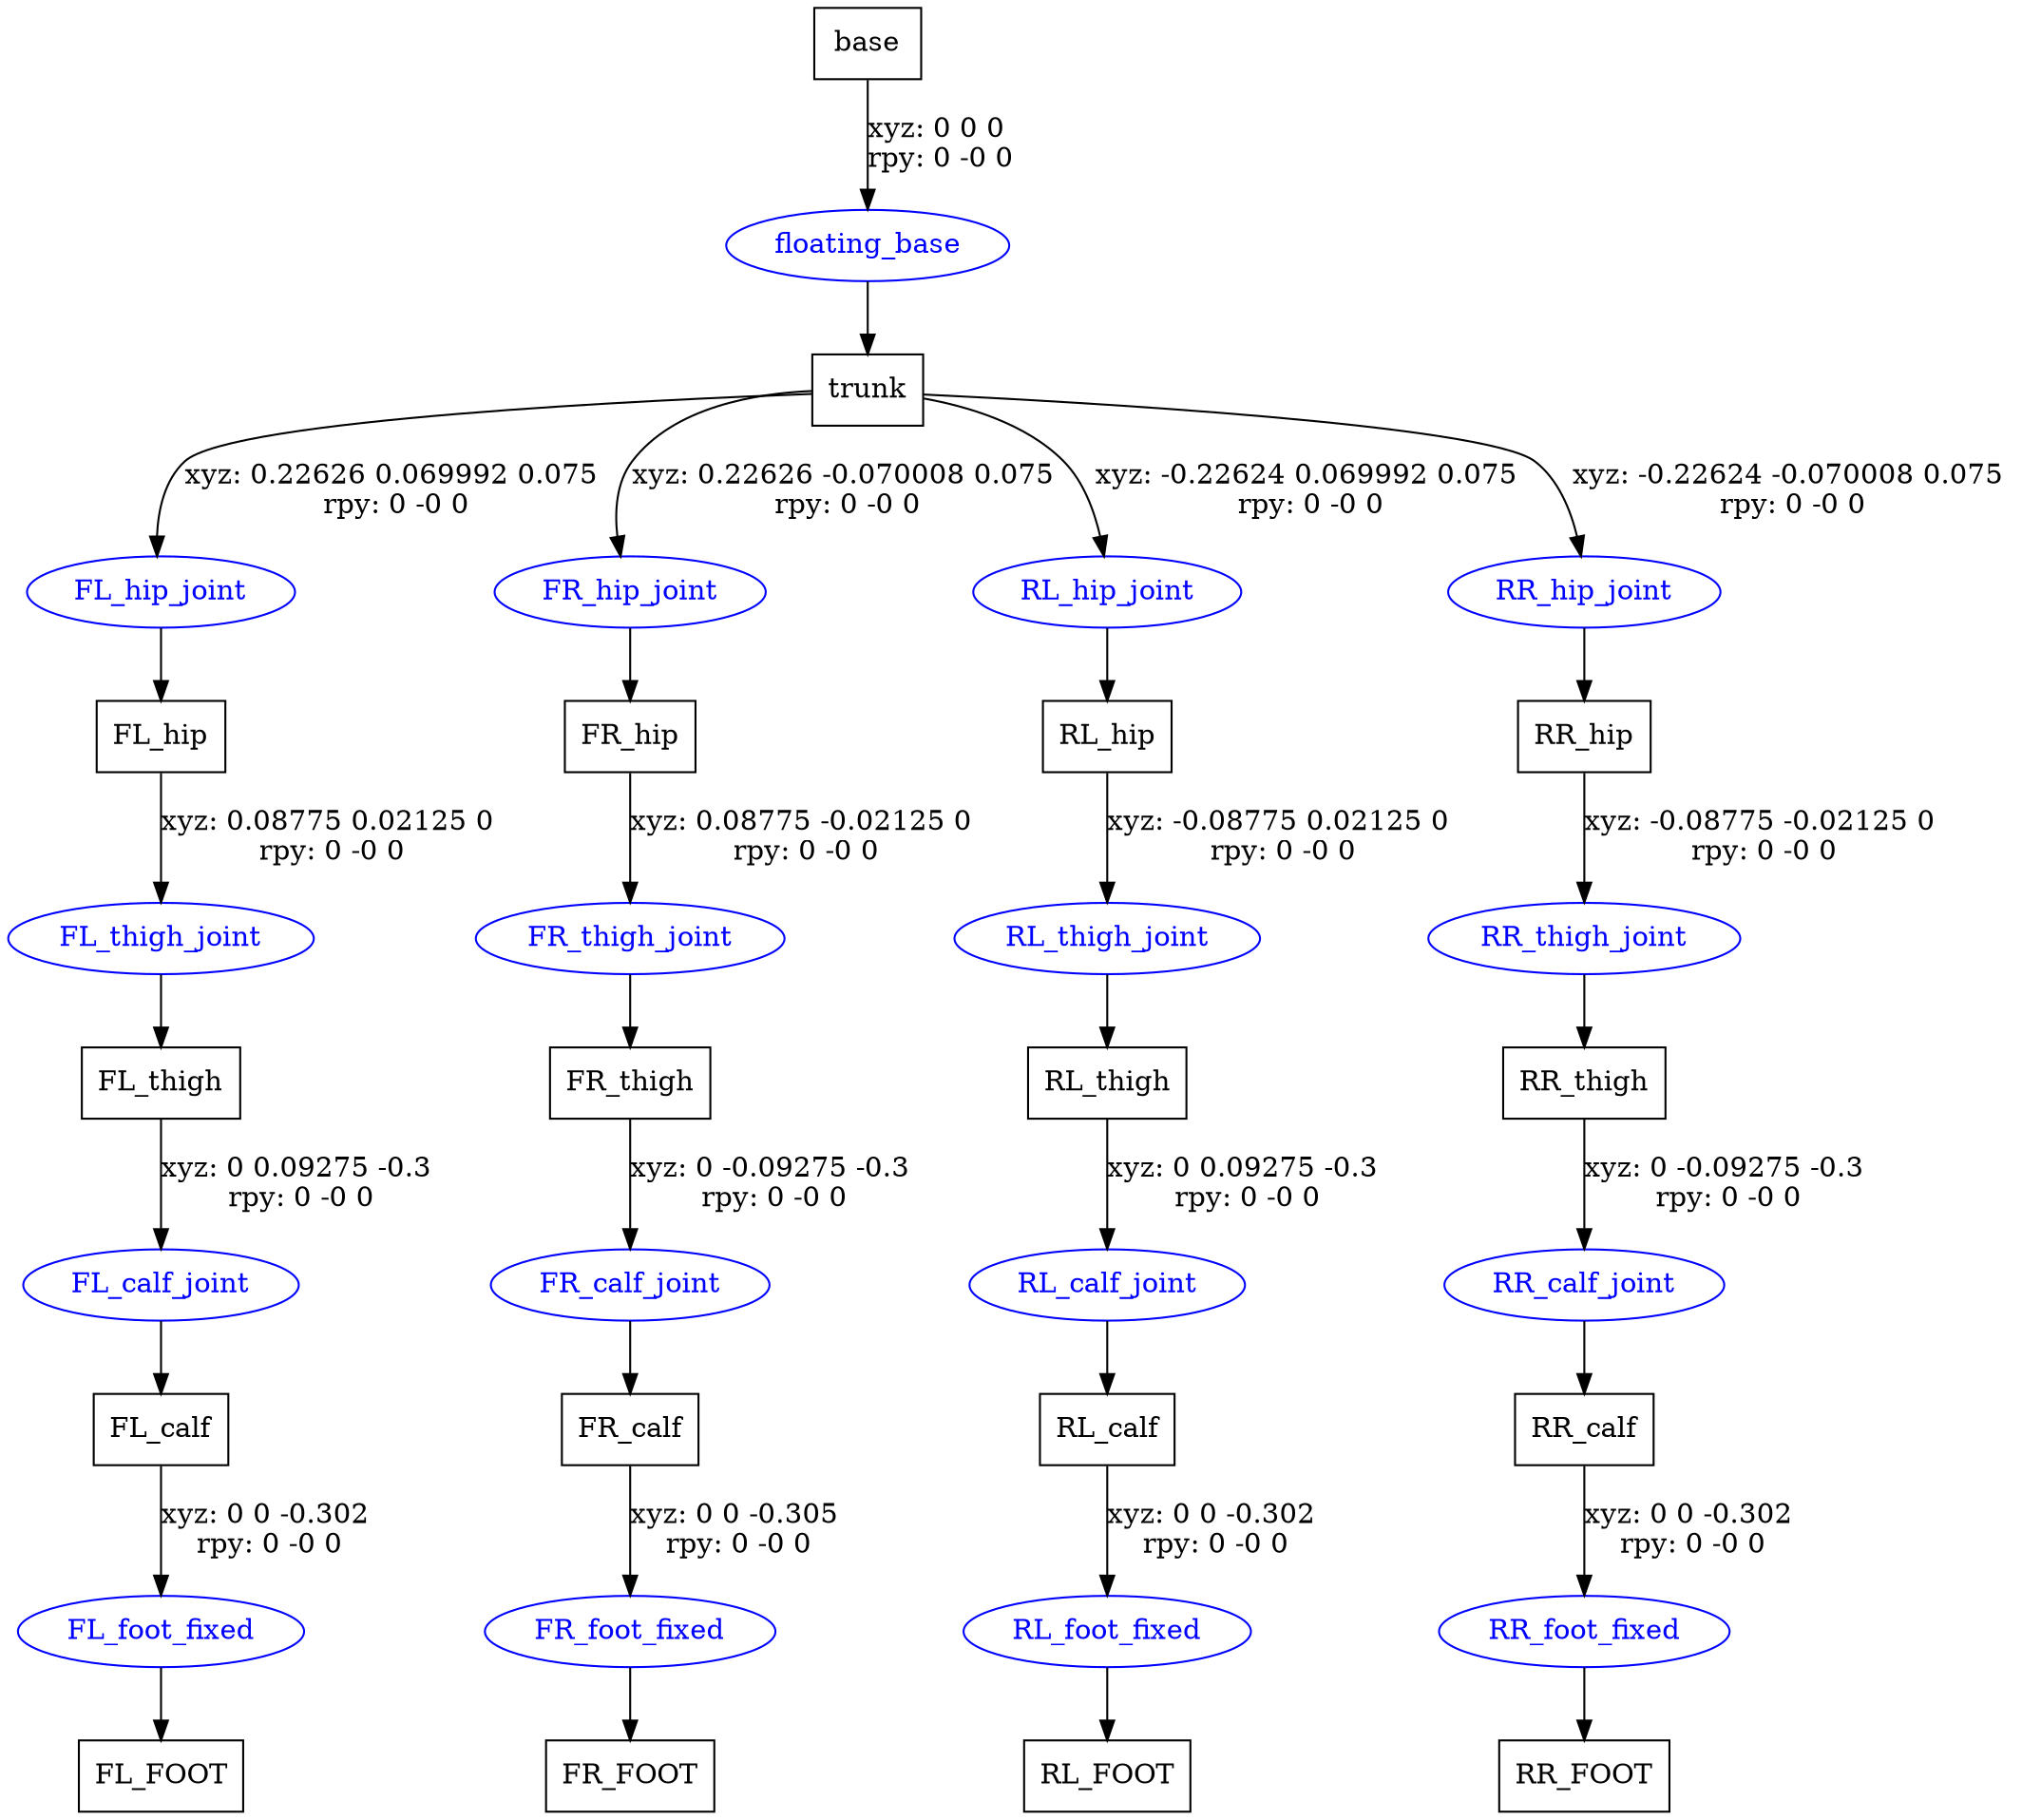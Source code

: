 digraph G {
node [shape=box];
"base" [label="base"];
"trunk" [label="trunk"];
"FL_hip" [label="FL_hip"];
"FL_thigh" [label="FL_thigh"];
"FL_calf" [label="FL_calf"];
"FL_FOOT" [label="FL_FOOT"];
"FR_hip" [label="FR_hip"];
"FR_thigh" [label="FR_thigh"];
"FR_calf" [label="FR_calf"];
"FR_FOOT" [label="FR_FOOT"];
"RL_hip" [label="RL_hip"];
"RL_thigh" [label="RL_thigh"];
"RL_calf" [label="RL_calf"];
"RL_FOOT" [label="RL_FOOT"];
"RR_hip" [label="RR_hip"];
"RR_thigh" [label="RR_thigh"];
"RR_calf" [label="RR_calf"];
"RR_FOOT" [label="RR_FOOT"];
node [shape=ellipse, color=blue, fontcolor=blue];
"base" -> "floating_base" [label="xyz: 0 0 0 \nrpy: 0 -0 0"]
"floating_base" -> "trunk"
"trunk" -> "FL_hip_joint" [label="xyz: 0.22626 0.069992 0.075 \nrpy: 0 -0 0"]
"FL_hip_joint" -> "FL_hip"
"FL_hip" -> "FL_thigh_joint" [label="xyz: 0.08775 0.02125 0 \nrpy: 0 -0 0"]
"FL_thigh_joint" -> "FL_thigh"
"FL_thigh" -> "FL_calf_joint" [label="xyz: 0 0.09275 -0.3 \nrpy: 0 -0 0"]
"FL_calf_joint" -> "FL_calf"
"FL_calf" -> "FL_foot_fixed" [label="xyz: 0 0 -0.302 \nrpy: 0 -0 0"]
"FL_foot_fixed" -> "FL_FOOT"
"trunk" -> "FR_hip_joint" [label="xyz: 0.22626 -0.070008 0.075 \nrpy: 0 -0 0"]
"FR_hip_joint" -> "FR_hip"
"FR_hip" -> "FR_thigh_joint" [label="xyz: 0.08775 -0.02125 0 \nrpy: 0 -0 0"]
"FR_thigh_joint" -> "FR_thigh"
"FR_thigh" -> "FR_calf_joint" [label="xyz: 0 -0.09275 -0.3 \nrpy: 0 -0 0"]
"FR_calf_joint" -> "FR_calf"
"FR_calf" -> "FR_foot_fixed" [label="xyz: 0 0 -0.305 \nrpy: 0 -0 0"]
"FR_foot_fixed" -> "FR_FOOT"
"trunk" -> "RL_hip_joint" [label="xyz: -0.22624 0.069992 0.075 \nrpy: 0 -0 0"]
"RL_hip_joint" -> "RL_hip"
"RL_hip" -> "RL_thigh_joint" [label="xyz: -0.08775 0.02125 0 \nrpy: 0 -0 0"]
"RL_thigh_joint" -> "RL_thigh"
"RL_thigh" -> "RL_calf_joint" [label="xyz: 0 0.09275 -0.3 \nrpy: 0 -0 0"]
"RL_calf_joint" -> "RL_calf"
"RL_calf" -> "RL_foot_fixed" [label="xyz: 0 0 -0.302 \nrpy: 0 -0 0"]
"RL_foot_fixed" -> "RL_FOOT"
"trunk" -> "RR_hip_joint" [label="xyz: -0.22624 -0.070008 0.075 \nrpy: 0 -0 0"]
"RR_hip_joint" -> "RR_hip"
"RR_hip" -> "RR_thigh_joint" [label="xyz: -0.08775 -0.02125 0 \nrpy: 0 -0 0"]
"RR_thigh_joint" -> "RR_thigh"
"RR_thigh" -> "RR_calf_joint" [label="xyz: 0 -0.09275 -0.3 \nrpy: 0 -0 0"]
"RR_calf_joint" -> "RR_calf"
"RR_calf" -> "RR_foot_fixed" [label="xyz: 0 0 -0.302 \nrpy: 0 -0 0"]
"RR_foot_fixed" -> "RR_FOOT"
}
